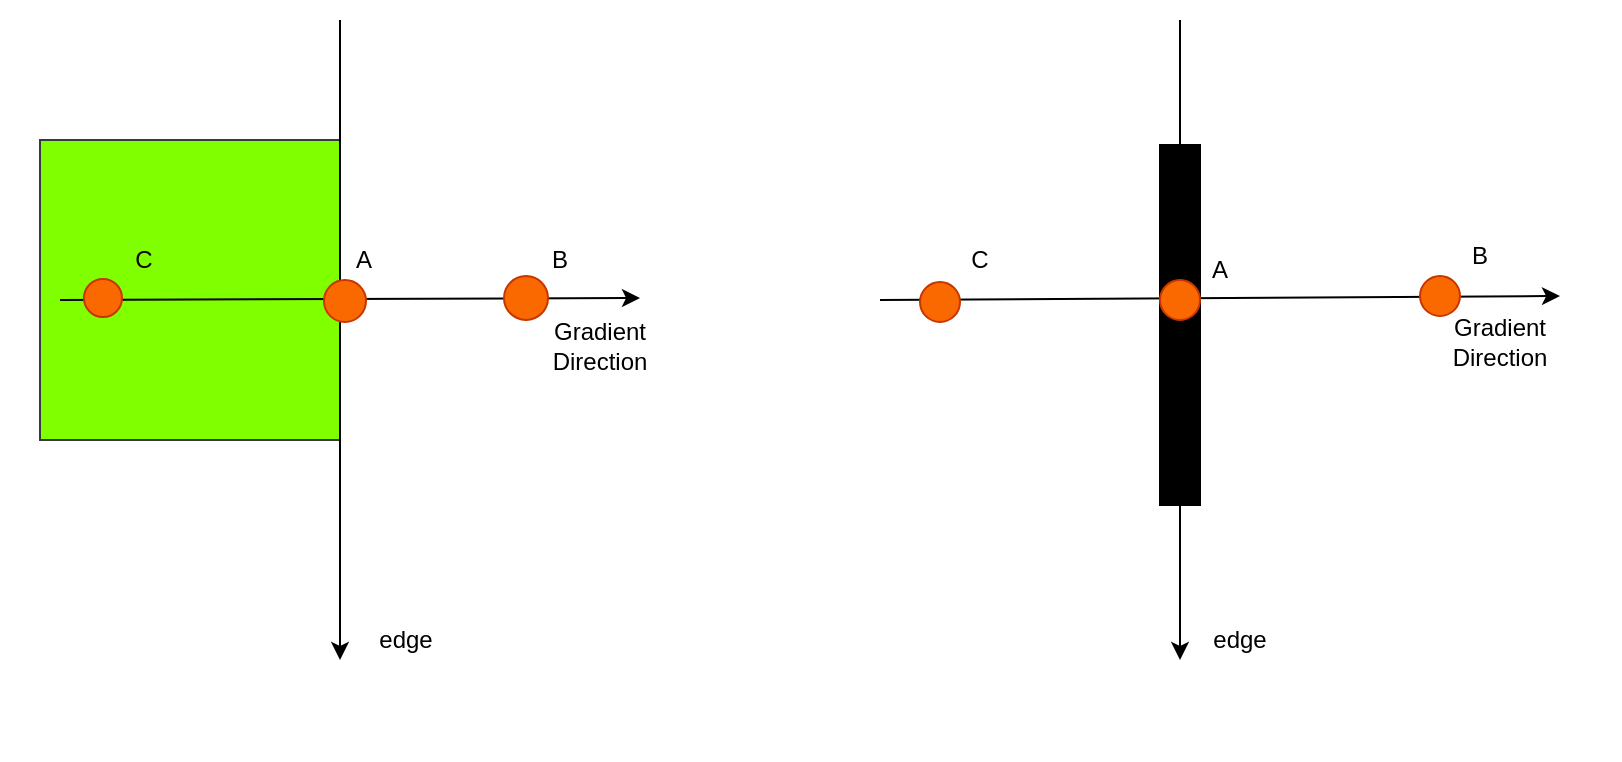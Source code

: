 <mxfile version="10.6.7" type="device"><diagram id="6mLa_xWlxJ8voUsTXxwa" name="Page-1"><mxGraphModel dx="840" dy="413" grid="1" gridSize="10" guides="1" tooltips="1" connect="1" arrows="1" fold="1" page="1" pageScale="1" pageWidth="850" pageHeight="1100" math="0" shadow="0"><root><mxCell id="0"/><mxCell id="1" parent="0"/><mxCell id="--E5b_NGE9A3mqbdA8Z4-64" value="" style="rounded=0;whiteSpace=wrap;html=1;strokeColor=none;fillColor=none;" vertex="1" parent="1"><mxGeometry x="10" y="20" width="810" height="380" as="geometry"/></mxCell><mxCell id="--E5b_NGE9A3mqbdA8Z4-5" value="" style="ellipse;whiteSpace=wrap;html=1;aspect=fixed;" vertex="1" parent="1"><mxGeometry x="50" y="159.5" width="23" height="23" as="geometry"/></mxCell><mxCell id="--E5b_NGE9A3mqbdA8Z4-4" value="" style="whiteSpace=wrap;html=1;aspect=fixed;fillColor=#80FF00;strokeColor=#36393d;" vertex="1" parent="1"><mxGeometry x="30" y="90" width="150" height="150" as="geometry"/></mxCell><mxCell id="--E5b_NGE9A3mqbdA8Z4-2" value="" style="endArrow=classic;html=1;" edge="1" parent="1"><mxGeometry width="50" height="50" relative="1" as="geometry"><mxPoint x="180" y="30" as="sourcePoint"/><mxPoint x="180" y="350" as="targetPoint"/></mxGeometry></mxCell><mxCell id="--E5b_NGE9A3mqbdA8Z4-12" value="" style="endArrow=classic;html=1;" edge="1" parent="1"><mxGeometry width="50" height="50" relative="1" as="geometry"><mxPoint x="40" y="170" as="sourcePoint"/><mxPoint x="330" y="169" as="targetPoint"/><Array as="points"><mxPoint x="40" y="170"/></Array></mxGeometry></mxCell><mxCell id="--E5b_NGE9A3mqbdA8Z4-9" value="" style="ellipse;whiteSpace=wrap;html=1;aspect=fixed;fillColor=#fa6800;strokeColor=#C73500;fontColor=#ffffff;" vertex="1" parent="1"><mxGeometry x="172" y="160" width="21" height="21" as="geometry"/></mxCell><mxCell id="--E5b_NGE9A3mqbdA8Z4-7" value="" style="ellipse;whiteSpace=wrap;html=1;aspect=fixed;fillColor=#fa6800;strokeColor=#C73500;fontColor=#ffffff;" vertex="1" parent="1"><mxGeometry x="52" y="159.5" width="19" height="19" as="geometry"/></mxCell><mxCell id="--E5b_NGE9A3mqbdA8Z4-11" value="" style="ellipse;whiteSpace=wrap;html=1;aspect=fixed;fillColor=#fa6800;strokeColor=#C73500;fontColor=#ffffff;" vertex="1" parent="1"><mxGeometry x="262" y="158" width="22" height="22" as="geometry"/></mxCell><mxCell id="--E5b_NGE9A3mqbdA8Z4-13" value="edge" style="text;html=1;strokeColor=none;fillColor=none;align=center;verticalAlign=middle;whiteSpace=wrap;rounded=0;" vertex="1" parent="1"><mxGeometry x="193" y="330" width="40" height="20" as="geometry"/></mxCell><mxCell id="--E5b_NGE9A3mqbdA8Z4-14" value="Gradient Direction" style="text;html=1;strokeColor=none;fillColor=none;align=center;verticalAlign=middle;whiteSpace=wrap;rounded=0;" vertex="1" parent="1"><mxGeometry x="290" y="182.5" width="40" height="20" as="geometry"/></mxCell><mxCell id="--E5b_NGE9A3mqbdA8Z4-16" value="C" style="text;html=1;strokeColor=none;fillColor=none;align=center;verticalAlign=middle;whiteSpace=wrap;rounded=0;" vertex="1" parent="1"><mxGeometry x="61.5" y="140" width="40" height="20" as="geometry"/></mxCell><mxCell id="--E5b_NGE9A3mqbdA8Z4-17" value="B" style="text;html=1;strokeColor=none;fillColor=none;align=center;verticalAlign=middle;whiteSpace=wrap;rounded=0;" vertex="1" parent="1"><mxGeometry x="270" y="140" width="40" height="20" as="geometry"/></mxCell><mxCell id="--E5b_NGE9A3mqbdA8Z4-18" value="A" style="text;html=1;strokeColor=none;fillColor=none;align=center;verticalAlign=middle;whiteSpace=wrap;rounded=0;" vertex="1" parent="1"><mxGeometry x="172" y="140" width="40" height="20" as="geometry"/></mxCell><mxCell id="--E5b_NGE9A3mqbdA8Z4-43" value="" style="endArrow=classic;html=1;" edge="1" parent="1"><mxGeometry width="50" height="50" relative="1" as="geometry"><mxPoint x="600" y="30" as="sourcePoint"/><mxPoint x="600" y="350" as="targetPoint"/></mxGeometry></mxCell><mxCell id="--E5b_NGE9A3mqbdA8Z4-45" value="" style="rounded=0;whiteSpace=wrap;html=1;fillColor=#000000;direction=south;strokeColor=#000000;" vertex="1" parent="1"><mxGeometry x="590" y="92.5" width="20" height="180" as="geometry"/></mxCell><mxCell id="--E5b_NGE9A3mqbdA8Z4-56" value="" style="endArrow=classic;html=1;" edge="1" parent="1"><mxGeometry width="50" height="50" relative="1" as="geometry"><mxPoint x="450" y="170" as="sourcePoint"/><mxPoint x="790" y="168" as="targetPoint"/></mxGeometry></mxCell><mxCell id="--E5b_NGE9A3mqbdA8Z4-55" value="" style="ellipse;whiteSpace=wrap;html=1;aspect=fixed;strokeColor=#C73500;fillColor=#fa6800;fontColor=#ffffff;" vertex="1" parent="1"><mxGeometry x="720" y="158" width="20" height="20" as="geometry"/></mxCell><mxCell id="--E5b_NGE9A3mqbdA8Z4-53" value="" style="ellipse;whiteSpace=wrap;html=1;aspect=fixed;strokeColor=#C73500;fillColor=#fa6800;fontColor=#ffffff;" vertex="1" parent="1"><mxGeometry x="470" y="161" width="20" height="20" as="geometry"/></mxCell><mxCell id="--E5b_NGE9A3mqbdA8Z4-51" value="" style="ellipse;whiteSpace=wrap;html=1;aspect=fixed;strokeColor=#C73500;fillColor=#fa6800;fontColor=#ffffff;" vertex="1" parent="1"><mxGeometry x="590" y="160" width="20" height="20" as="geometry"/></mxCell><mxCell id="--E5b_NGE9A3mqbdA8Z4-57" value="Gradient Direction" style="text;html=1;strokeColor=none;fillColor=none;align=center;verticalAlign=middle;whiteSpace=wrap;rounded=0;" vertex="1" parent="1"><mxGeometry x="740" y="181" width="40" height="20" as="geometry"/></mxCell><mxCell id="--E5b_NGE9A3mqbdA8Z4-58" value="edge" style="text;html=1;strokeColor=none;fillColor=none;align=center;verticalAlign=middle;whiteSpace=wrap;rounded=0;" vertex="1" parent="1"><mxGeometry x="610" y="330" width="40" height="20" as="geometry"/></mxCell><mxCell id="--E5b_NGE9A3mqbdA8Z4-59" value="B" style="text;html=1;strokeColor=none;fillColor=none;align=center;verticalAlign=middle;whiteSpace=wrap;rounded=0;" vertex="1" parent="1"><mxGeometry x="730" y="138" width="40" height="20" as="geometry"/></mxCell><mxCell id="--E5b_NGE9A3mqbdA8Z4-60" value="A" style="text;html=1;strokeColor=none;fillColor=none;align=center;verticalAlign=middle;whiteSpace=wrap;rounded=0;" vertex="1" parent="1"><mxGeometry x="600" y="145" width="40" height="20" as="geometry"/></mxCell><mxCell id="--E5b_NGE9A3mqbdA8Z4-61" value="C" style="text;html=1;strokeColor=none;fillColor=none;align=center;verticalAlign=middle;whiteSpace=wrap;rounded=0;" vertex="1" parent="1"><mxGeometry x="480" y="139.5" width="40" height="20" as="geometry"/></mxCell></root></mxGraphModel></diagram></mxfile>